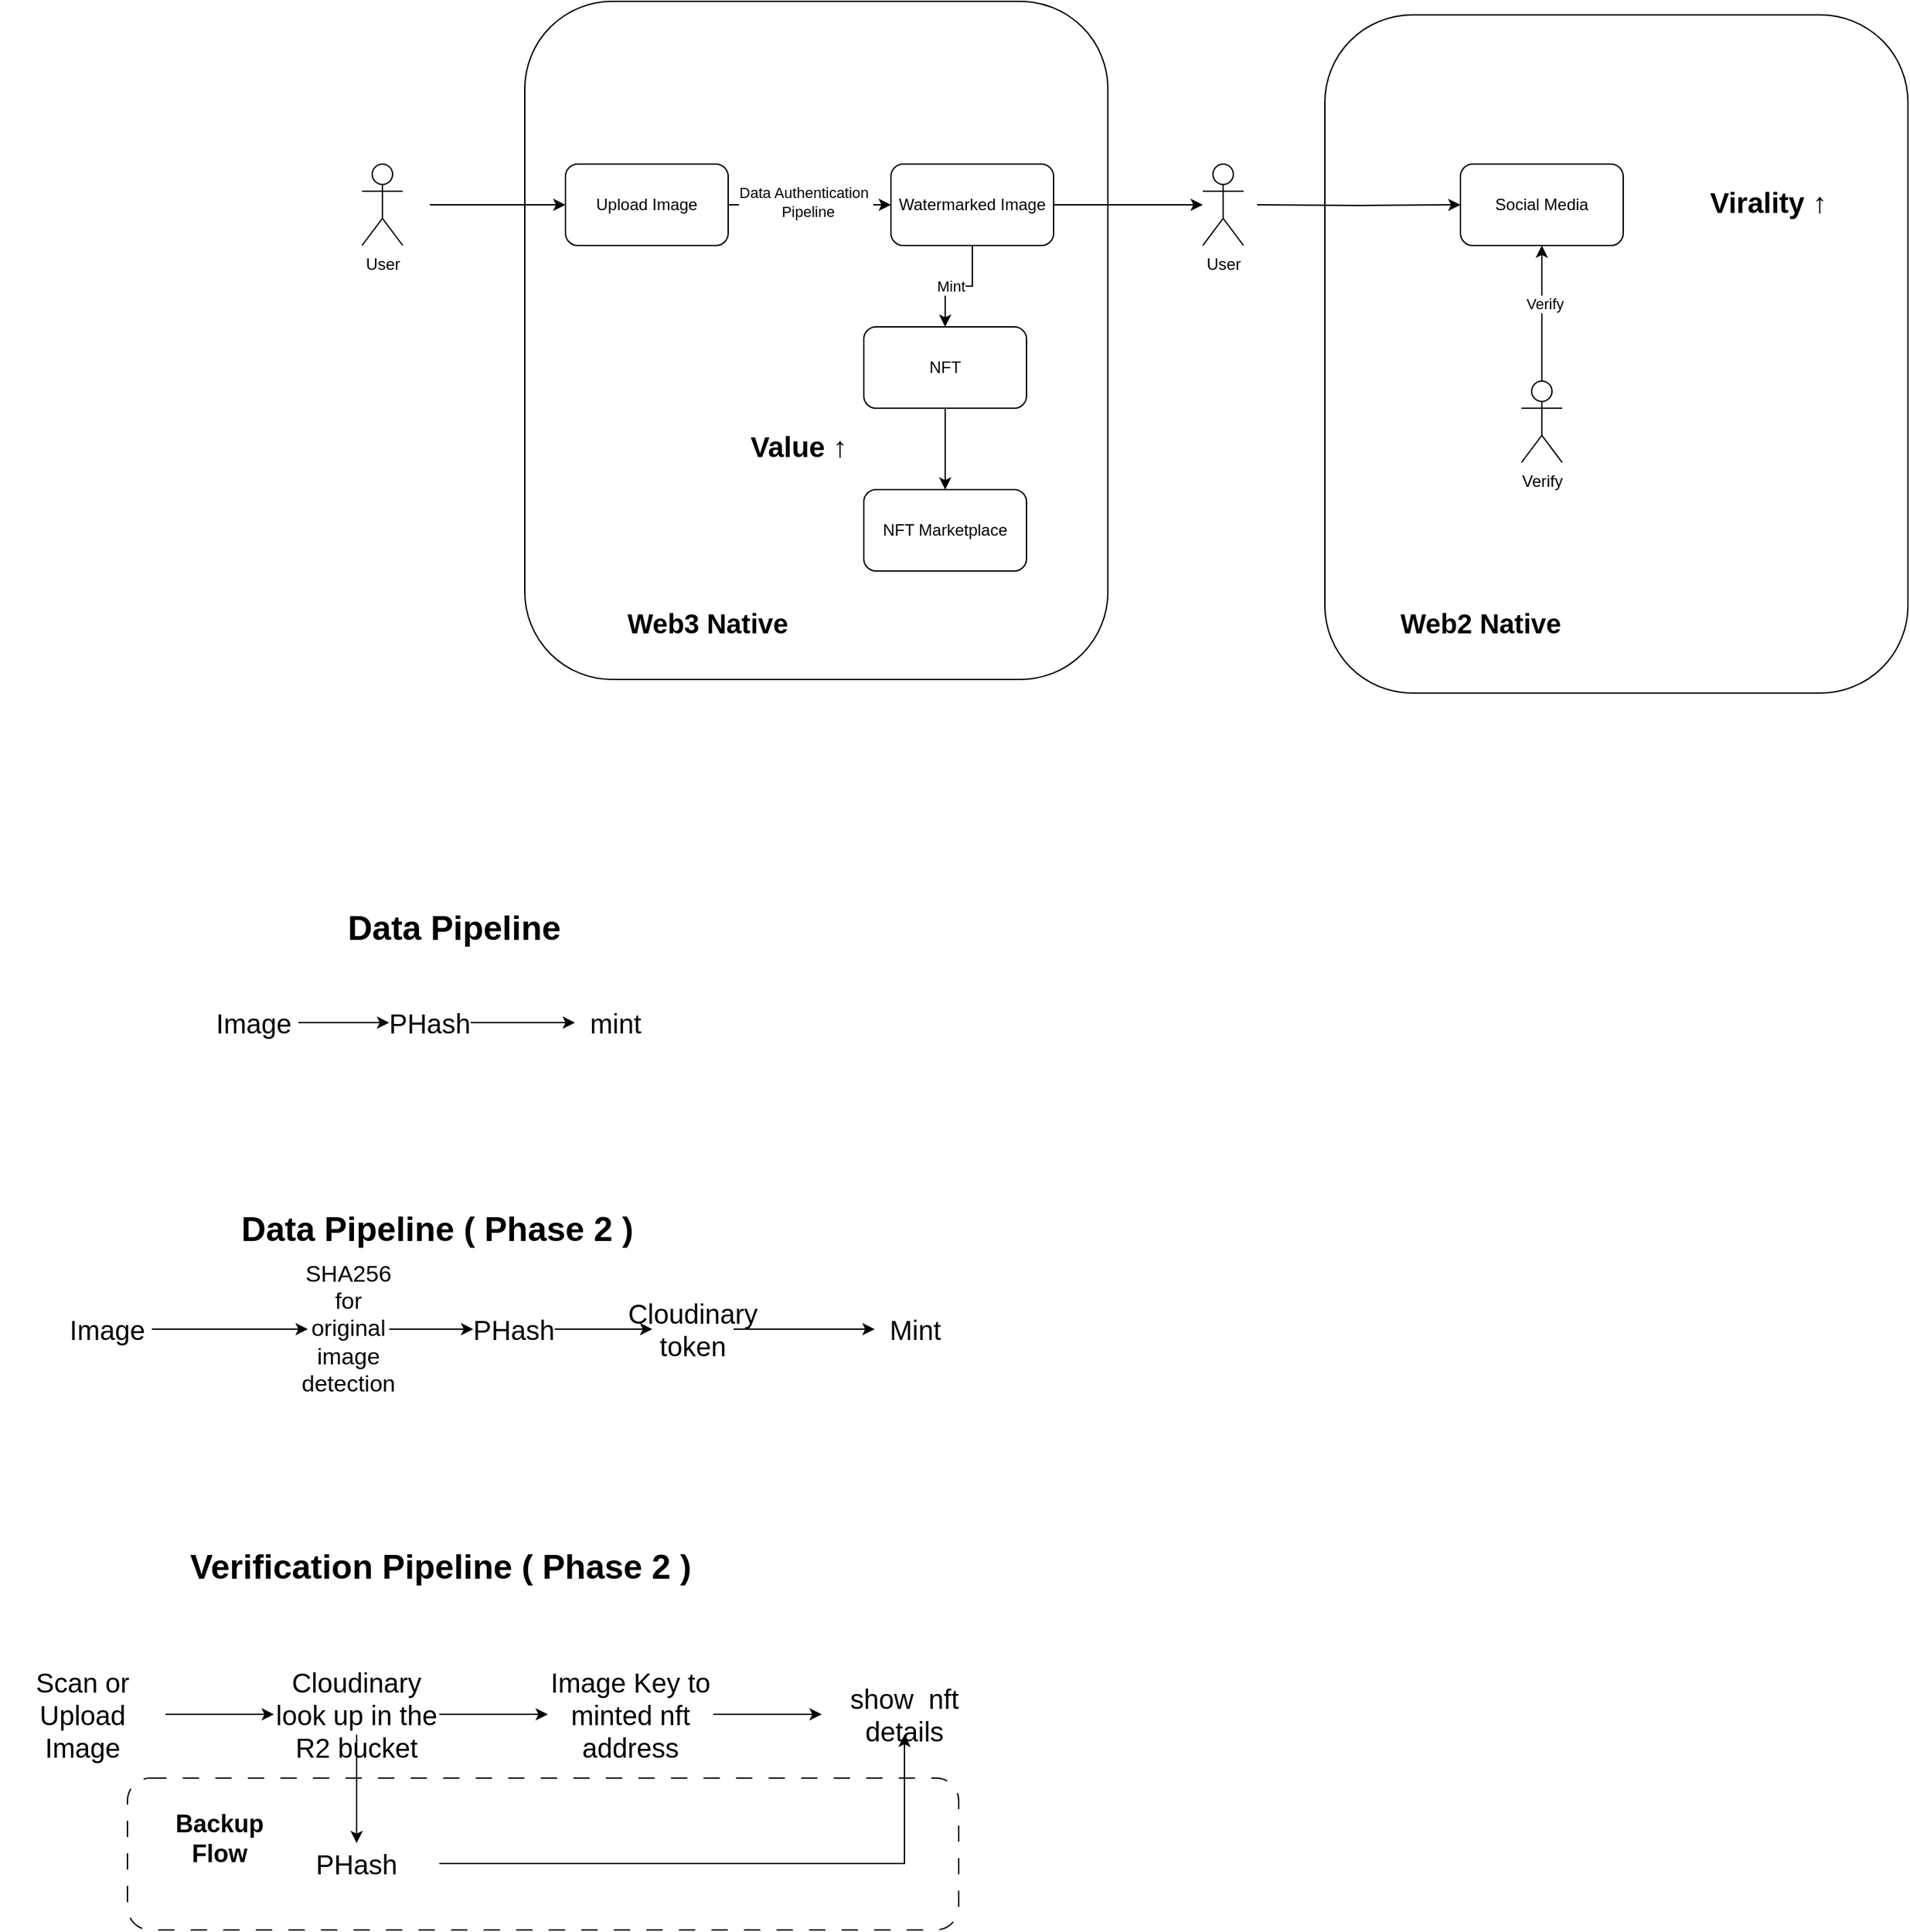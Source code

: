 <mxfile version="26.2.13" pages="4">
  <diagram name="Architecture" id="SdlY6U1H4udfot6sdlyQ">
    <mxGraphModel dx="1600" dy="711" grid="0" gridSize="10" guides="1" tooltips="1" connect="1" arrows="1" fold="1" page="0" pageScale="1" pageWidth="850" pageHeight="1100" math="0" shadow="0">
      <root>
        <mxCell id="0" />
        <mxCell id="1" parent="0" />
        <mxCell id="FPxf1p39scYx3y1_WAn7-32" value="" style="rounded=1;whiteSpace=wrap;html=1;dashed=1;dashPattern=12 12;" vertex="1" parent="1">
          <mxGeometry x="-113" y="1400" width="613" height="112" as="geometry" />
        </mxCell>
        <mxCell id="Ugt37-HIwqrgVjgy8sR8-19" value="" style="rounded=1;whiteSpace=wrap;html=1;" parent="1" vertex="1">
          <mxGeometry x="770" y="100" width="430" height="500" as="geometry" />
        </mxCell>
        <mxCell id="Ugt37-HIwqrgVjgy8sR8-18" value="" style="rounded=1;whiteSpace=wrap;html=1;" parent="1" vertex="1">
          <mxGeometry x="180" y="90" width="430" height="500" as="geometry" />
        </mxCell>
        <mxCell id="Ugt37-HIwqrgVjgy8sR8-10" style="edgeStyle=orthogonalEdgeStyle;rounded=0;orthogonalLoop=1;jettySize=auto;html=1;exitX=1;exitY=0.5;exitDx=0;exitDy=0;entryX=0;entryY=0.5;entryDx=0;entryDy=0;" parent="1" source="Ugt37-HIwqrgVjgy8sR8-1" target="Ugt37-HIwqrgVjgy8sR8-2" edge="1">
          <mxGeometry relative="1" as="geometry" />
        </mxCell>
        <mxCell id="Ugt37-HIwqrgVjgy8sR8-25" value="Data Authentication&amp;nbsp;&lt;div&gt;&amp;nbsp;Pipeline&lt;/div&gt;" style="edgeLabel;html=1;align=center;verticalAlign=middle;resizable=0;points=[];" parent="Ugt37-HIwqrgVjgy8sR8-10" vertex="1" connectable="0">
          <mxGeometry x="-0.235" y="2" relative="1" as="geometry">
            <mxPoint x="11" as="offset" />
          </mxGeometry>
        </mxCell>
        <mxCell id="Ugt37-HIwqrgVjgy8sR8-1" value="Upload Image" style="rounded=1;whiteSpace=wrap;html=1;" parent="1" vertex="1">
          <mxGeometry x="210" y="210" width="120" height="60" as="geometry" />
        </mxCell>
        <mxCell id="Ugt37-HIwqrgVjgy8sR8-11" style="edgeStyle=orthogonalEdgeStyle;rounded=0;orthogonalLoop=1;jettySize=auto;html=1;exitX=0.5;exitY=1;exitDx=0;exitDy=0;entryX=0.5;entryY=0;entryDx=0;entryDy=0;" parent="1" source="Ugt37-HIwqrgVjgy8sR8-2" target="Ugt37-HIwqrgVjgy8sR8-3" edge="1">
          <mxGeometry relative="1" as="geometry" />
        </mxCell>
        <mxCell id="BpX1r6ZqAH9jT2j5T_lQ-10" value="Mint" style="edgeLabel;html=1;align=center;verticalAlign=middle;resizable=0;points=[];" parent="Ugt37-HIwqrgVjgy8sR8-11" vertex="1" connectable="0">
          <mxGeometry x="0.167" relative="1" as="geometry">
            <mxPoint as="offset" />
          </mxGeometry>
        </mxCell>
        <mxCell id="Ugt37-HIwqrgVjgy8sR8-14" style="edgeStyle=orthogonalEdgeStyle;rounded=0;orthogonalLoop=1;jettySize=auto;html=1;exitX=1;exitY=0.5;exitDx=0;exitDy=0;" parent="1" source="Ugt37-HIwqrgVjgy8sR8-2" target="Ugt37-HIwqrgVjgy8sR8-5" edge="1">
          <mxGeometry relative="1" as="geometry" />
        </mxCell>
        <mxCell id="Ugt37-HIwqrgVjgy8sR8-2" value="Watermarked Image" style="rounded=1;whiteSpace=wrap;html=1;" parent="1" vertex="1">
          <mxGeometry x="450" y="210" width="120" height="60" as="geometry" />
        </mxCell>
        <mxCell id="Ugt37-HIwqrgVjgy8sR8-12" style="edgeStyle=orthogonalEdgeStyle;rounded=0;orthogonalLoop=1;jettySize=auto;html=1;exitX=0.5;exitY=1;exitDx=0;exitDy=0;entryX=0.5;entryY=0;entryDx=0;entryDy=0;" parent="1" source="Ugt37-HIwqrgVjgy8sR8-3" target="Ugt37-HIwqrgVjgy8sR8-4" edge="1">
          <mxGeometry relative="1" as="geometry" />
        </mxCell>
        <mxCell id="Ugt37-HIwqrgVjgy8sR8-3" value="NFT" style="rounded=1;whiteSpace=wrap;html=1;" parent="1" vertex="1">
          <mxGeometry x="430" y="330" width="120" height="60" as="geometry" />
        </mxCell>
        <mxCell id="Ugt37-HIwqrgVjgy8sR8-4" value="NFT Marketplace" style="rounded=1;whiteSpace=wrap;html=1;" parent="1" vertex="1">
          <mxGeometry x="430" y="450" width="120" height="60" as="geometry" />
        </mxCell>
        <mxCell id="Ugt37-HIwqrgVjgy8sR8-15" style="edgeStyle=orthogonalEdgeStyle;rounded=0;orthogonalLoop=1;jettySize=auto;html=1;entryX=0;entryY=0.5;entryDx=0;entryDy=0;" parent="1" target="Ugt37-HIwqrgVjgy8sR8-6" edge="1">
          <mxGeometry relative="1" as="geometry">
            <mxPoint x="720" y="240" as="sourcePoint" />
          </mxGeometry>
        </mxCell>
        <mxCell id="Ugt37-HIwqrgVjgy8sR8-5" value="User" style="shape=umlActor;verticalLabelPosition=bottom;verticalAlign=top;html=1;outlineConnect=0;" parent="1" vertex="1">
          <mxGeometry x="680" y="210" width="30" height="60" as="geometry" />
        </mxCell>
        <mxCell id="Ugt37-HIwqrgVjgy8sR8-6" value="Social Media" style="rounded=1;whiteSpace=wrap;html=1;" parent="1" vertex="1">
          <mxGeometry x="870" y="210" width="120" height="60" as="geometry" />
        </mxCell>
        <mxCell id="Ugt37-HIwqrgVjgy8sR8-20" style="edgeStyle=orthogonalEdgeStyle;rounded=0;orthogonalLoop=1;jettySize=auto;html=1;exitX=0.5;exitY=0;exitDx=0;exitDy=0;exitPerimeter=0;entryX=0.5;entryY=1;entryDx=0;entryDy=0;" parent="1" source="Ugt37-HIwqrgVjgy8sR8-8" target="Ugt37-HIwqrgVjgy8sR8-6" edge="1">
          <mxGeometry relative="1" as="geometry" />
        </mxCell>
        <mxCell id="Ugt37-HIwqrgVjgy8sR8-26" value="Verify" style="edgeLabel;html=1;align=center;verticalAlign=middle;resizable=0;points=[];" parent="Ugt37-HIwqrgVjgy8sR8-20" vertex="1" connectable="0">
          <mxGeometry x="0.146" y="-2" relative="1" as="geometry">
            <mxPoint as="offset" />
          </mxGeometry>
        </mxCell>
        <mxCell id="Ugt37-HIwqrgVjgy8sR8-8" value="Verify" style="shape=umlActor;verticalLabelPosition=bottom;verticalAlign=top;html=1;outlineConnect=0;" parent="1" vertex="1">
          <mxGeometry x="915" y="370" width="30" height="60" as="geometry" />
        </mxCell>
        <mxCell id="Ugt37-HIwqrgVjgy8sR8-9" value="" style="endArrow=classic;html=1;rounded=0;" parent="1" target="Ugt37-HIwqrgVjgy8sR8-1" edge="1">
          <mxGeometry width="50" height="50" relative="1" as="geometry">
            <mxPoint x="110" y="240" as="sourcePoint" />
            <mxPoint x="530" y="290" as="targetPoint" />
          </mxGeometry>
        </mxCell>
        <mxCell id="Ugt37-HIwqrgVjgy8sR8-13" value="User" style="shape=umlActor;verticalLabelPosition=bottom;verticalAlign=top;html=1;outlineConnect=0;" parent="1" vertex="1">
          <mxGeometry x="60" y="210" width="30" height="60" as="geometry" />
        </mxCell>
        <mxCell id="Ugt37-HIwqrgVjgy8sR8-21" value="Web3 Native" style="text;html=1;align=center;verticalAlign=middle;whiteSpace=wrap;rounded=0;fontStyle=1;fontSize=20;" parent="1" vertex="1">
          <mxGeometry x="240" y="530" width="150" height="35" as="geometry" />
        </mxCell>
        <mxCell id="Ugt37-HIwqrgVjgy8sR8-22" value="Web2 Native" style="text;html=1;align=center;verticalAlign=middle;whiteSpace=wrap;rounded=0;fontStyle=1;fontSize=20;" parent="1" vertex="1">
          <mxGeometry x="810" y="530" width="150" height="35" as="geometry" />
        </mxCell>
        <mxCell id="Ugt37-HIwqrgVjgy8sR8-23" value="&lt;b&gt;Virality&amp;nbsp;&lt;/b&gt;↑&amp;nbsp;" style="text;html=1;align=center;verticalAlign=middle;whiteSpace=wrap;rounded=0;fontSize=21;" parent="1" vertex="1">
          <mxGeometry x="1010" y="220" width="180" height="35" as="geometry" />
        </mxCell>
        <mxCell id="Ugt37-HIwqrgVjgy8sR8-24" value="&lt;b&gt;Value&amp;nbsp;&lt;/b&gt;↑&amp;nbsp;" style="text;html=1;align=center;verticalAlign=middle;whiteSpace=wrap;rounded=0;fontSize=21;" parent="1" vertex="1">
          <mxGeometry x="330" y="400" width="110" height="35" as="geometry" />
        </mxCell>
        <mxCell id="BpX1r6ZqAH9jT2j5T_lQ-4" value="Data Pipeline" style="text;html=1;align=center;verticalAlign=middle;whiteSpace=wrap;rounded=0;fontStyle=1;fontSize=25;" parent="1" vertex="1">
          <mxGeometry x="3" y="757" width="250" height="30" as="geometry" />
        </mxCell>
        <mxCell id="BpX1r6ZqAH9jT2j5T_lQ-8" style="edgeStyle=orthogonalEdgeStyle;rounded=0;orthogonalLoop=1;jettySize=auto;html=1;exitX=1;exitY=0.5;exitDx=0;exitDy=0;entryX=0;entryY=0.5;entryDx=0;entryDy=0;" parent="1" source="BpX1r6ZqAH9jT2j5T_lQ-5" target="BpX1r6ZqAH9jT2j5T_lQ-6" edge="1">
          <mxGeometry relative="1" as="geometry" />
        </mxCell>
        <mxCell id="BpX1r6ZqAH9jT2j5T_lQ-5" value="&lt;font style=&quot;font-size: 20px;&quot;&gt;Image&amp;nbsp;&lt;/font&gt;" style="text;html=1;align=center;verticalAlign=middle;whiteSpace=wrap;rounded=0;" parent="1" vertex="1">
          <mxGeometry x="-47" y="828" width="60" height="30" as="geometry" />
        </mxCell>
        <mxCell id="BpX1r6ZqAH9jT2j5T_lQ-9" style="edgeStyle=orthogonalEdgeStyle;rounded=0;orthogonalLoop=1;jettySize=auto;html=1;exitX=1;exitY=0.5;exitDx=0;exitDy=0;entryX=0;entryY=0.5;entryDx=0;entryDy=0;" parent="1" source="BpX1r6ZqAH9jT2j5T_lQ-6" target="BpX1r6ZqAH9jT2j5T_lQ-7" edge="1">
          <mxGeometry relative="1" as="geometry" />
        </mxCell>
        <mxCell id="BpX1r6ZqAH9jT2j5T_lQ-6" value="&lt;font style=&quot;font-size: 20px;&quot;&gt;PHash&lt;/font&gt;" style="text;html=1;align=center;verticalAlign=middle;whiteSpace=wrap;rounded=0;" parent="1" vertex="1">
          <mxGeometry x="80" y="828" width="60" height="30" as="geometry" />
        </mxCell>
        <mxCell id="BpX1r6ZqAH9jT2j5T_lQ-7" value="&lt;font style=&quot;font-size: 20px;&quot;&gt;mint&lt;/font&gt;" style="text;html=1;align=center;verticalAlign=middle;whiteSpace=wrap;rounded=0;" parent="1" vertex="1">
          <mxGeometry x="217" y="828" width="60" height="30" as="geometry" />
        </mxCell>
        <mxCell id="FPxf1p39scYx3y1_WAn7-2" value="Data Pipeline ( Phase 2 )&amp;nbsp;" style="text;html=1;align=center;verticalAlign=middle;whiteSpace=wrap;rounded=0;fontStyle=1;fontSize=25;" vertex="1" parent="1">
          <mxGeometry x="-55" y="979" width="348" height="30" as="geometry" />
        </mxCell>
        <mxCell id="FPxf1p39scYx3y1_WAn7-11" value="" style="edgeStyle=orthogonalEdgeStyle;rounded=0;orthogonalLoop=1;jettySize=auto;html=1;" edge="1" parent="1" source="FPxf1p39scYx3y1_WAn7-4" target="FPxf1p39scYx3y1_WAn7-10">
          <mxGeometry relative="1" as="geometry" />
        </mxCell>
        <mxCell id="FPxf1p39scYx3y1_WAn7-4" value="&lt;font style=&quot;font-size: 20px;&quot;&gt;Image&amp;nbsp;&lt;/font&gt;" style="text;html=1;align=center;verticalAlign=middle;whiteSpace=wrap;rounded=0;" vertex="1" parent="1">
          <mxGeometry x="-155" y="1054" width="60" height="30" as="geometry" />
        </mxCell>
        <mxCell id="FPxf1p39scYx3y1_WAn7-13" value="" style="edgeStyle=orthogonalEdgeStyle;rounded=0;orthogonalLoop=1;jettySize=auto;html=1;" edge="1" parent="1" source="FPxf1p39scYx3y1_WAn7-26" target="FPxf1p39scYx3y1_WAn7-12">
          <mxGeometry relative="1" as="geometry" />
        </mxCell>
        <mxCell id="FPxf1p39scYx3y1_WAn7-10" value="&lt;font style=&quot;font-size: 17px;&quot;&gt;SHA256&lt;/font&gt;&lt;div&gt;&lt;font style=&quot;font-size: 17px;&quot;&gt;for original image detection&lt;/font&gt;&lt;/div&gt;" style="text;html=1;align=center;verticalAlign=middle;whiteSpace=wrap;rounded=0;" vertex="1" parent="1">
          <mxGeometry x="20" y="1054" width="60" height="30" as="geometry" />
        </mxCell>
        <mxCell id="FPxf1p39scYx3y1_WAn7-15" value="" style="edgeStyle=orthogonalEdgeStyle;rounded=0;orthogonalLoop=1;jettySize=auto;html=1;" edge="1" parent="1" source="FPxf1p39scYx3y1_WAn7-12" target="FPxf1p39scYx3y1_WAn7-14">
          <mxGeometry relative="1" as="geometry" />
        </mxCell>
        <mxCell id="FPxf1p39scYx3y1_WAn7-12" value="&lt;span style=&quot;font-size: 20px;&quot;&gt;Cloudinary token&lt;/span&gt;" style="text;html=1;align=center;verticalAlign=middle;whiteSpace=wrap;rounded=0;" vertex="1" parent="1">
          <mxGeometry x="274" y="1054" width="60" height="30" as="geometry" />
        </mxCell>
        <mxCell id="FPxf1p39scYx3y1_WAn7-14" value="&lt;span style=&quot;font-size: 20px;&quot;&gt;Mint&lt;/span&gt;" style="text;html=1;align=center;verticalAlign=middle;whiteSpace=wrap;rounded=0;" vertex="1" parent="1">
          <mxGeometry x="438" y="1054" width="60" height="30" as="geometry" />
        </mxCell>
        <mxCell id="FPxf1p39scYx3y1_WAn7-16" value="Verification Pipeline ( Phase 2 )" style="text;html=1;align=center;verticalAlign=middle;whiteSpace=wrap;rounded=0;fontStyle=1;fontSize=25;" vertex="1" parent="1">
          <mxGeometry x="-85" y="1228" width="406" height="30" as="geometry" />
        </mxCell>
        <mxCell id="FPxf1p39scYx3y1_WAn7-19" value="" style="edgeStyle=orthogonalEdgeStyle;rounded=0;orthogonalLoop=1;jettySize=auto;html=1;" edge="1" parent="1" source="FPxf1p39scYx3y1_WAn7-17" target="FPxf1p39scYx3y1_WAn7-18">
          <mxGeometry relative="1" as="geometry" />
        </mxCell>
        <mxCell id="FPxf1p39scYx3y1_WAn7-17" value="&lt;font style=&quot;font-size: 20px;&quot;&gt;Scan or Upload Image&lt;/font&gt;" style="text;html=1;align=center;verticalAlign=middle;whiteSpace=wrap;rounded=0;" vertex="1" parent="1">
          <mxGeometry x="-207" y="1338" width="122" height="30" as="geometry" />
        </mxCell>
        <mxCell id="FPxf1p39scYx3y1_WAn7-21" value="" style="edgeStyle=orthogonalEdgeStyle;rounded=0;orthogonalLoop=1;jettySize=auto;html=1;" edge="1" parent="1" source="FPxf1p39scYx3y1_WAn7-18" target="FPxf1p39scYx3y1_WAn7-20">
          <mxGeometry relative="1" as="geometry" />
        </mxCell>
        <mxCell id="FPxf1p39scYx3y1_WAn7-29" value="" style="edgeStyle=orthogonalEdgeStyle;rounded=0;orthogonalLoop=1;jettySize=auto;html=1;" edge="1" parent="1" source="FPxf1p39scYx3y1_WAn7-18" target="FPxf1p39scYx3y1_WAn7-28">
          <mxGeometry relative="1" as="geometry" />
        </mxCell>
        <mxCell id="FPxf1p39scYx3y1_WAn7-18" value="&lt;font style=&quot;font-size: 20px;&quot;&gt;Cloudinary look up in the R2 bucket&lt;/font&gt;" style="text;html=1;align=center;verticalAlign=middle;whiteSpace=wrap;rounded=0;" vertex="1" parent="1">
          <mxGeometry x="-5" y="1338" width="122" height="30" as="geometry" />
        </mxCell>
        <mxCell id="FPxf1p39scYx3y1_WAn7-25" value="" style="edgeStyle=orthogonalEdgeStyle;rounded=0;orthogonalLoop=1;jettySize=auto;html=1;" edge="1" parent="1" source="FPxf1p39scYx3y1_WAn7-20" target="FPxf1p39scYx3y1_WAn7-24">
          <mxGeometry relative="1" as="geometry" />
        </mxCell>
        <mxCell id="FPxf1p39scYx3y1_WAn7-20" value="&lt;font style=&quot;font-size: 20px;&quot;&gt;Image Key to minted nft address&lt;/font&gt;" style="text;html=1;align=center;verticalAlign=middle;whiteSpace=wrap;rounded=0;" vertex="1" parent="1">
          <mxGeometry x="197" y="1338" width="122" height="30" as="geometry" />
        </mxCell>
        <mxCell id="FPxf1p39scYx3y1_WAn7-24" value="&lt;font style=&quot;font-size: 20px;&quot;&gt;show &amp;nbsp;nft details&lt;/font&gt;" style="text;html=1;align=center;verticalAlign=middle;whiteSpace=wrap;rounded=0;" vertex="1" parent="1">
          <mxGeometry x="399" y="1338" width="122" height="30" as="geometry" />
        </mxCell>
        <mxCell id="FPxf1p39scYx3y1_WAn7-27" value="" style="edgeStyle=orthogonalEdgeStyle;rounded=0;orthogonalLoop=1;jettySize=auto;html=1;" edge="1" parent="1" source="FPxf1p39scYx3y1_WAn7-10" target="FPxf1p39scYx3y1_WAn7-26">
          <mxGeometry relative="1" as="geometry">
            <mxPoint x="80" y="1069" as="sourcePoint" />
            <mxPoint x="221" y="1069" as="targetPoint" />
          </mxGeometry>
        </mxCell>
        <mxCell id="FPxf1p39scYx3y1_WAn7-26" value="&lt;span style=&quot;font-size: 20px;&quot;&gt;PHash&lt;/span&gt;" style="text;html=1;align=center;verticalAlign=middle;whiteSpace=wrap;rounded=0;" vertex="1" parent="1">
          <mxGeometry x="142" y="1054" width="60" height="30" as="geometry" />
        </mxCell>
        <mxCell id="FPxf1p39scYx3y1_WAn7-30" style="edgeStyle=orthogonalEdgeStyle;rounded=0;orthogonalLoop=1;jettySize=auto;html=1;entryX=0.5;entryY=1;entryDx=0;entryDy=0;" edge="1" parent="1" source="FPxf1p39scYx3y1_WAn7-28" target="FPxf1p39scYx3y1_WAn7-24">
          <mxGeometry relative="1" as="geometry" />
        </mxCell>
        <mxCell id="FPxf1p39scYx3y1_WAn7-28" value="&lt;font style=&quot;font-size: 20px;&quot;&gt;PHash&lt;/font&gt;" style="text;html=1;align=center;verticalAlign=middle;whiteSpace=wrap;rounded=0;" vertex="1" parent="1">
          <mxGeometry x="-5" y="1448" width="122" height="30" as="geometry" />
        </mxCell>
        <mxCell id="FPxf1p39scYx3y1_WAn7-31" value="Backup Flow" style="text;html=1;align=center;verticalAlign=middle;whiteSpace=wrap;rounded=0;fontStyle=1;fontSize=18;" vertex="1" parent="1">
          <mxGeometry x="-75" y="1430" width="60" height="30" as="geometry" />
        </mxCell>
      </root>
    </mxGraphModel>
  </diagram>
  <diagram id="y2AX_-SC_xydC1BlpLDu" name="Frontend">
    <mxGraphModel dx="2440" dy="1208" grid="0" gridSize="10" guides="1" tooltips="1" connect="1" arrows="1" fold="1" page="0" pageScale="1" pageWidth="850" pageHeight="1100" math="0" shadow="0">
      <root>
        <mxCell id="0" />
        <mxCell id="1" parent="0" />
        <mxCell id="UKQEmddHt3AZ9TwA1wAA-17" value="" style="rounded=1;whiteSpace=wrap;html=1;" vertex="1" parent="1">
          <mxGeometry x="-28" y="1438" width="1490" height="398" as="geometry" />
        </mxCell>
        <mxCell id="cwnbkCxePR4Ohjtt_Xep-1" value="" style="rounded=1;whiteSpace=wrap;html=1;" parent="1" vertex="1">
          <mxGeometry x="250" y="130" width="470" height="380" as="geometry" />
        </mxCell>
        <mxCell id="cwnbkCxePR4Ohjtt_Xep-2" value="NFT Marketplace" style="rounded=0;whiteSpace=wrap;html=1;" parent="1" vertex="1">
          <mxGeometry x="330" y="250" width="120" height="140" as="geometry" />
        </mxCell>
        <mxCell id="cwnbkCxePR4Ohjtt_Xep-3" value="Verifier App" style="rounded=0;whiteSpace=wrap;html=1;" parent="1" vertex="1">
          <mxGeometry x="540" y="250" width="120" height="140" as="geometry" />
        </mxCell>
        <mxCell id="cwnbkCxePR4Ohjtt_Xep-4" value="Frontend Requirements" style="text;html=1;align=center;verticalAlign=middle;whiteSpace=wrap;rounded=0;fontStyle=1;fontSize=16;" parent="1" vertex="1">
          <mxGeometry x="300" y="180" width="210" height="30" as="geometry" />
        </mxCell>
        <mxCell id="UONl_0vnLgeqRxhJSI32-1" value="" style="rounded=0;whiteSpace=wrap;html=1;" parent="1" vertex="1">
          <mxGeometry x="152.5" y="727" width="505" height="408" as="geometry" />
        </mxCell>
        <mxCell id="UONl_0vnLgeqRxhJSI32-7" value="" style="rounded=1;whiteSpace=wrap;html=1;" parent="1" vertex="1">
          <mxGeometry x="189" y="805" width="169" height="190" as="geometry" />
        </mxCell>
        <mxCell id="UONl_0vnLgeqRxhJSI32-2" value="Pic" style="rounded=1;whiteSpace=wrap;html=1;" parent="1" vertex="1">
          <mxGeometry x="206" y="846" width="120" height="60" as="geometry" />
        </mxCell>
        <mxCell id="UONl_0vnLgeqRxhJSI32-3" value="Connect Wallet" style="rounded=1;whiteSpace=wrap;html=1;" parent="1" vertex="1">
          <mxGeometry x="485" y="750" width="120" height="35" as="geometry" />
        </mxCell>
        <mxCell id="UONl_0vnLgeqRxhJSI32-4" value="Bid&amp;nbsp;" style="rounded=1;whiteSpace=wrap;html=1;" parent="1" vertex="1">
          <mxGeometry x="208" y="918.5" width="34" height="35" as="geometry" />
        </mxCell>
        <mxCell id="UONl_0vnLgeqRxhJSI32-5" value="+" style="rounded=1;whiteSpace=wrap;html=1;" parent="1" vertex="1">
          <mxGeometry x="254" y="918.5" width="34" height="35" as="geometry" />
        </mxCell>
        <mxCell id="UONl_0vnLgeqRxhJSI32-6" value="-" style="rounded=1;whiteSpace=wrap;html=1;" parent="1" vertex="1">
          <mxGeometry x="300" y="918.5" width="34" height="35" as="geometry" />
        </mxCell>
        <mxCell id="UONl_0vnLgeqRxhJSI32-8" value="" style="rounded=1;whiteSpace=wrap;html=1;" parent="1" vertex="1">
          <mxGeometry x="418" y="807" width="169" height="190" as="geometry" />
        </mxCell>
        <mxCell id="UONl_0vnLgeqRxhJSI32-9" value="Pic" style="rounded=1;whiteSpace=wrap;html=1;" parent="1" vertex="1">
          <mxGeometry x="435" y="848" width="120" height="60" as="geometry" />
        </mxCell>
        <mxCell id="UONl_0vnLgeqRxhJSI32-10" value="Bid&amp;nbsp;" style="rounded=1;whiteSpace=wrap;html=1;" parent="1" vertex="1">
          <mxGeometry x="437" y="920.5" width="34" height="35" as="geometry" />
        </mxCell>
        <mxCell id="UONl_0vnLgeqRxhJSI32-11" value="+" style="rounded=1;whiteSpace=wrap;html=1;" parent="1" vertex="1">
          <mxGeometry x="483" y="920.5" width="34" height="35" as="geometry" />
        </mxCell>
        <mxCell id="UONl_0vnLgeqRxhJSI32-12" value="-" style="rounded=1;whiteSpace=wrap;html=1;" parent="1" vertex="1">
          <mxGeometry x="529" y="920.5" width="34" height="35" as="geometry" />
        </mxCell>
        <mxCell id="UONl_0vnLgeqRxhJSI32-13" value="NFT Marketplace" style="text;html=1;align=center;verticalAlign=middle;whiteSpace=wrap;rounded=0;fontStyle=1;fontSize=36;" parent="1" vertex="1">
          <mxGeometry x="75" y="674" width="297" height="30" as="geometry" />
        </mxCell>
        <mxCell id="UKQEmddHt3AZ9TwA1wAA-2" value="Verifier Logic" style="text;html=1;align=center;verticalAlign=middle;whiteSpace=wrap;rounded=0;fontStyle=1;fontSize=36;" vertex="1" parent="1">
          <mxGeometry x="-9" y="1338" width="297" height="30" as="geometry" />
        </mxCell>
        <mxCell id="UKQEmddHt3AZ9TwA1wAA-5" value="" style="edgeStyle=orthogonalEdgeStyle;rounded=0;orthogonalLoop=1;jettySize=auto;html=1;" edge="1" parent="1" source="UKQEmddHt3AZ9TwA1wAA-3" target="UKQEmddHt3AZ9TwA1wAA-4">
          <mxGeometry relative="1" as="geometry" />
        </mxCell>
        <mxCell id="UKQEmddHt3AZ9TwA1wAA-3" value="&lt;b&gt;&lt;font style=&quot;font-size: 21px;&quot;&gt;Scans Pic&lt;/font&gt;&lt;/b&gt;" style="text;html=1;align=center;verticalAlign=middle;whiteSpace=wrap;rounded=0;" vertex="1" parent="1">
          <mxGeometry x="-20" y="1524" width="180" height="30" as="geometry" />
        </mxCell>
        <mxCell id="UKQEmddHt3AZ9TwA1wAA-7" value="" style="edgeStyle=orthogonalEdgeStyle;rounded=0;orthogonalLoop=1;jettySize=auto;html=1;" edge="1" parent="1" source="UKQEmddHt3AZ9TwA1wAA-4" target="UKQEmddHt3AZ9TwA1wAA-6">
          <mxGeometry relative="1" as="geometry" />
        </mxCell>
        <mxCell id="UKQEmddHt3AZ9TwA1wAA-4" value="&lt;b&gt;&lt;font style=&quot;font-size: 21px;&quot;&gt;Calculaters PHash&lt;/font&gt;&lt;/b&gt;" style="text;html=1;align=center;verticalAlign=middle;whiteSpace=wrap;rounded=0;" vertex="1" parent="1">
          <mxGeometry x="240" y="1524" width="206" height="30" as="geometry" />
        </mxCell>
        <mxCell id="UKQEmddHt3AZ9TwA1wAA-11" value="" style="edgeStyle=orthogonalEdgeStyle;rounded=0;orthogonalLoop=1;jettySize=auto;html=1;" edge="1" parent="1" source="UKQEmddHt3AZ9TwA1wAA-6" target="UKQEmddHt3AZ9TwA1wAA-10">
          <mxGeometry relative="1" as="geometry" />
        </mxCell>
        <mxCell id="UKQEmddHt3AZ9TwA1wAA-6" value="&lt;b&gt;&lt;font style=&quot;font-size: 21px;&quot;&gt;Calculaters PHash&lt;/font&gt;&lt;/b&gt;" style="text;html=1;align=center;verticalAlign=middle;whiteSpace=wrap;rounded=0;" vertex="1" parent="1">
          <mxGeometry x="526" y="1524" width="206" height="30" as="geometry" />
        </mxCell>
        <mxCell id="UKQEmddHt3AZ9TwA1wAA-13" value="" style="edgeStyle=orthogonalEdgeStyle;rounded=0;orthogonalLoop=1;jettySize=auto;html=1;" edge="1" parent="1" source="UKQEmddHt3AZ9TwA1wAA-10" target="UKQEmddHt3AZ9TwA1wAA-12">
          <mxGeometry relative="1" as="geometry" />
        </mxCell>
        <mxCell id="UKQEmddHt3AZ9TwA1wAA-10" value="&lt;font style=&quot;font-size: 22px;&quot;&gt;&lt;b&gt;&lt;font&gt;Call the&amp;nbsp;&lt;/font&gt;&lt;/b&gt;&lt;span style=&quot;font-family: Menlo, Monaco, &amp;quot;Courier New&amp;quot;, monospace; text-align: start; white-space: pre; color: rgb(0, 0, 0); background-color: rgb(179, 179, 179);&quot;&gt;get_first_nft_by_phash &lt;/span&gt;&lt;/font&gt;&lt;b style=&quot;font-size: 22px;&quot;&gt;&amp;nbsp; from the contract&lt;/b&gt;" style="text;html=1;align=center;verticalAlign=middle;whiteSpace=wrap;rounded=0;" vertex="1" parent="1">
          <mxGeometry x="813" y="1524" width="508" height="30" as="geometry" />
        </mxCell>
        <mxCell id="UKQEmddHt3AZ9TwA1wAA-15" value="" style="edgeStyle=orthogonalEdgeStyle;rounded=0;orthogonalLoop=1;jettySize=auto;html=1;" edge="1" parent="1" source="UKQEmddHt3AZ9TwA1wAA-12" target="UKQEmddHt3AZ9TwA1wAA-14">
          <mxGeometry relative="1" as="geometry" />
        </mxCell>
        <mxCell id="UKQEmddHt3AZ9TwA1wAA-12" value="&lt;span style=&quot;font-size: 22px;&quot;&gt;&lt;b&gt;get back NFT&lt;/b&gt;&lt;/span&gt;" style="text;html=1;align=center;verticalAlign=middle;whiteSpace=wrap;rounded=0;" vertex="1" parent="1">
          <mxGeometry x="988" y="1634" width="158" height="30" as="geometry" />
        </mxCell>
        <mxCell id="UKQEmddHt3AZ9TwA1wAA-14" value="&lt;span style=&quot;font-size: 22px;&quot;&gt;&lt;b&gt;Show it back to the user&lt;/b&gt;&lt;/span&gt;" style="text;html=1;align=center;verticalAlign=middle;whiteSpace=wrap;rounded=0;" vertex="1" parent="1">
          <mxGeometry x="750" y="1634" width="158" height="30" as="geometry" />
        </mxCell>
      </root>
    </mxGraphModel>
  </diagram>
  <diagram id="uJhZd8uZVskjZq-rBaY8" name="Contracts">
    <mxGraphModel dx="1857" dy="1263" grid="0" gridSize="10" guides="1" tooltips="1" connect="1" arrows="1" fold="1" page="0" pageScale="1" pageWidth="850" pageHeight="1100" math="0" shadow="0">
      <root>
        <mxCell id="0" />
        <mxCell id="1" parent="0" />
        <mxCell id="k0MfFibqVgcLgkjUEGqe-1" value="&lt;b&gt;&lt;font style=&quot;font-size: 18px;&quot;&gt;MarketPlace Contracts&lt;/font&gt;&lt;/b&gt;" style="rounded=1;whiteSpace=wrap;html=1;" parent="1" vertex="1">
          <mxGeometry x="250" y="190" width="160" height="280" as="geometry" />
        </mxCell>
        <mxCell id="k0MfFibqVgcLgkjUEGqe-3" style="edgeStyle=orthogonalEdgeStyle;rounded=0;orthogonalLoop=1;jettySize=auto;html=1;exitX=0.5;exitY=1;exitDx=0;exitDy=0;" parent="1" source="k0MfFibqVgcLgkjUEGqe-2" target="k0MfFibqVgcLgkjUEGqe-1" edge="1">
          <mxGeometry relative="1" as="geometry" />
        </mxCell>
        <mxCell id="Rj4jER5wyPSFAX4JNP4G-11" style="edgeStyle=orthogonalEdgeStyle;rounded=0;orthogonalLoop=1;jettySize=auto;html=1;exitX=1;exitY=0.5;exitDx=0;exitDy=0;entryX=0.5;entryY=0;entryDx=0;entryDy=0;dashed=1;dashPattern=8 8;" edge="1" parent="1" source="k0MfFibqVgcLgkjUEGqe-2" target="k0MfFibqVgcLgkjUEGqe-1">
          <mxGeometry relative="1" as="geometry" />
        </mxCell>
        <mxCell id="k0MfFibqVgcLgkjUEGqe-2" value="&lt;b&gt;&lt;font style=&quot;font-size: 17px;&quot;&gt;NFT contract&lt;/font&gt;&lt;/b&gt;" style="rounded=1;whiteSpace=wrap;html=1;" parent="1" vertex="1">
          <mxGeometry x="30" y="-40" width="160" height="280" as="geometry" />
        </mxCell>
        <mxCell id="Rj4jER5wyPSFAX4JNP4G-1" value="Marketplace Flow" style="text;html=1;align=center;verticalAlign=middle;whiteSpace=wrap;rounded=0;fontStyle=1;fontSize=35;" vertex="1" parent="1">
          <mxGeometry x="-140" y="730" width="377" height="30" as="geometry" />
        </mxCell>
        <mxCell id="Rj4jER5wyPSFAX4JNP4G-6" value="" style="edgeStyle=orthogonalEdgeStyle;rounded=0;orthogonalLoop=1;jettySize=auto;html=1;" edge="1" parent="1" source="Rj4jER5wyPSFAX4JNP4G-2" target="Rj4jER5wyPSFAX4JNP4G-5">
          <mxGeometry relative="1" as="geometry" />
        </mxCell>
        <mxCell id="Rj4jER5wyPSFAX4JNP4G-2" value="&lt;font style=&quot;font-size: 22px;&quot;&gt;Mint NFT&lt;/font&gt;" style="text;html=1;align=center;verticalAlign=middle;whiteSpace=wrap;rounded=0;fontStyle=1" vertex="1" parent="1">
          <mxGeometry x="10" y="830" width="120" height="30" as="geometry" />
        </mxCell>
        <mxCell id="Rj4jER5wyPSFAX4JNP4G-10" value="" style="edgeStyle=orthogonalEdgeStyle;rounded=0;orthogonalLoop=1;jettySize=auto;html=1;" edge="1" parent="1" source="Rj4jER5wyPSFAX4JNP4G-5" target="Rj4jER5wyPSFAX4JNP4G-9">
          <mxGeometry relative="1" as="geometry" />
        </mxCell>
        <mxCell id="Rj4jER5wyPSFAX4JNP4G-5" value="&lt;font style=&quot;font-size: 22px;&quot;&gt;Soft List&lt;/font&gt;" style="text;html=1;align=center;verticalAlign=middle;whiteSpace=wrap;rounded=0;fontStyle=1" vertex="1" parent="1">
          <mxGeometry x="210" y="830" width="120" height="30" as="geometry" />
        </mxCell>
        <mxCell id="Rj4jER5wyPSFAX4JNP4G-9" value="&lt;font style=&quot;font-size: 22px;&quot;&gt;Convert to Hard List&amp;nbsp;&lt;/font&gt;&lt;div&gt;&lt;font style=&quot;font-size: 22px;&quot;&gt;if required&lt;/font&gt;&lt;/div&gt;" style="text;html=1;align=center;verticalAlign=middle;whiteSpace=wrap;rounded=0;fontStyle=1" vertex="1" parent="1">
          <mxGeometry x="410" y="830" width="120" height="30" as="geometry" />
        </mxCell>
        <mxCell id="Rj4jER5wyPSFAX4JNP4G-12" value="&lt;span&gt;Soft List&lt;/span&gt;" style="text;html=1;align=center;verticalAlign=middle;whiteSpace=wrap;rounded=0;fontSize=17;fontStyle=1" vertex="1" parent="1">
          <mxGeometry x="200" y="60" width="103" height="30" as="geometry" />
        </mxCell>
        <mxCell id="Rj4jER5wyPSFAX4JNP4G-13" value="Hard List" style="text;html=1;align=center;verticalAlign=middle;whiteSpace=wrap;rounded=0;fontSize=17;fontStyle=1" vertex="1" parent="1">
          <mxGeometry y="290" width="103" height="30" as="geometry" />
        </mxCell>
        <mxCell id="Rj4jER5wyPSFAX4JNP4G-15" style="edgeStyle=orthogonalEdgeStyle;rounded=0;orthogonalLoop=1;jettySize=auto;html=1;entryX=0.5;entryY=1;entryDx=0;entryDy=0;" edge="1" parent="1" target="Rj4jER5wyPSFAX4JNP4G-5">
          <mxGeometry relative="1" as="geometry">
            <mxPoint x="270" y="950" as="sourcePoint" />
          </mxGeometry>
        </mxCell>
        <mxCell id="Rj4jER5wyPSFAX4JNP4G-14" value="&lt;font style=&quot;font-size: 16px;&quot;&gt;Allow people to bid their price&lt;/font&gt;" style="text;html=1;align=center;verticalAlign=middle;whiteSpace=wrap;rounded=0;fontStyle=1" vertex="1" parent="1">
          <mxGeometry x="210" y="960" width="120" height="30" as="geometry" />
        </mxCell>
        <mxCell id="Rj4jER5wyPSFAX4JNP4G-18" style="edgeStyle=orthogonalEdgeStyle;rounded=0;orthogonalLoop=1;jettySize=auto;html=1;" edge="1" parent="1" source="Rj4jER5wyPSFAX4JNP4G-16">
          <mxGeometry relative="1" as="geometry">
            <mxPoint x="470" y="870" as="targetPoint" />
          </mxGeometry>
        </mxCell>
        <mxCell id="Rj4jER5wyPSFAX4JNP4G-16" value="&lt;font style=&quot;font-size: 16px;&quot;&gt;Allow people to bid their price&lt;/font&gt;" style="text;html=1;align=center;verticalAlign=middle;whiteSpace=wrap;rounded=0;fontStyle=1" vertex="1" parent="1">
          <mxGeometry x="410" y="960" width="120" height="30" as="geometry" />
        </mxCell>
      </root>
    </mxGraphModel>
  </diagram>
  <diagram id="VsetFV8s5-oLD046Cfav" name="Backend">
    <mxGraphModel dx="1457" dy="863" grid="0" gridSize="10" guides="1" tooltips="1" connect="1" arrows="1" fold="1" page="0" pageScale="1" pageWidth="850" pageHeight="1100" math="0" shadow="0">
      <root>
        <mxCell id="0" />
        <mxCell id="1" parent="0" />
        <mxCell id="90wLSoSivXzPRE3etq9X-12" value="" style="rounded=1;whiteSpace=wrap;html=1;" vertex="1" parent="1">
          <mxGeometry x="220" y="110" width="680" height="380" as="geometry" />
        </mxCell>
        <mxCell id="90wLSoSivXzPRE3etq9X-5" value="" style="edgeStyle=orthogonalEdgeStyle;rounded=0;orthogonalLoop=1;jettySize=auto;html=1;" edge="1" parent="1" source="90wLSoSivXzPRE3etq9X-2" target="90wLSoSivXzPRE3etq9X-4">
          <mxGeometry relative="1" as="geometry" />
        </mxCell>
        <mxCell id="90wLSoSivXzPRE3etq9X-2" value="Calculates&amp;nbsp;&lt;div&gt;PHash&lt;/div&gt;" style="rounded=1;whiteSpace=wrap;html=1;" vertex="1" parent="1">
          <mxGeometry x="260" y="280" width="120" height="60" as="geometry" />
        </mxCell>
        <mxCell id="90wLSoSivXzPRE3etq9X-10" value="" style="edgeStyle=orthogonalEdgeStyle;rounded=0;orthogonalLoop=1;jettySize=auto;html=1;" edge="1" parent="1" source="90wLSoSivXzPRE3etq9X-4" target="90wLSoSivXzPRE3etq9X-9">
          <mxGeometry relative="1" as="geometry" />
        </mxCell>
        <mxCell id="90wLSoSivXzPRE3etq9X-11" value="Call the&amp;nbsp;&lt;div&gt;Marketplace contract&lt;/div&gt;" style="edgeLabel;html=1;align=center;verticalAlign=middle;resizable=0;points=[];" vertex="1" connectable="0" parent="90wLSoSivXzPRE3etq9X-10">
          <mxGeometry x="-0.075" y="1" relative="1" as="geometry">
            <mxPoint as="offset" />
          </mxGeometry>
        </mxCell>
        <mxCell id="90wLSoSivXzPRE3etq9X-16" style="edgeStyle=orthogonalEdgeStyle;rounded=0;orthogonalLoop=1;jettySize=auto;html=1;exitX=0.5;exitY=1;exitDx=0;exitDy=0;entryX=0.5;entryY=0;entryDx=0;entryDy=0;dashed=1;dashPattern=8 8;" edge="1" parent="1" source="90wLSoSivXzPRE3etq9X-4" target="90wLSoSivXzPRE3etq9X-14">
          <mxGeometry relative="1" as="geometry" />
        </mxCell>
        <mxCell id="90wLSoSivXzPRE3etq9X-4" value="Mints an NFT with this PHash as verifier" style="rounded=1;whiteSpace=wrap;html=1;" vertex="1" parent="1">
          <mxGeometry x="450" y="280" width="120" height="60" as="geometry" />
        </mxCell>
        <mxCell id="90wLSoSivXzPRE3etq9X-7" style="edgeStyle=orthogonalEdgeStyle;rounded=0;orthogonalLoop=1;jettySize=auto;html=1;exitX=1;exitY=0.333;exitDx=0;exitDy=0;exitPerimeter=0;entryX=0;entryY=0.5;entryDx=0;entryDy=0;" edge="1" parent="1" source="90wLSoSivXzPRE3etq9X-6" target="90wLSoSivXzPRE3etq9X-2">
          <mxGeometry relative="1" as="geometry">
            <Array as="points">
              <mxPoint x="120" y="310" />
            </Array>
          </mxGeometry>
        </mxCell>
        <mxCell id="90wLSoSivXzPRE3etq9X-8" value="Uploads&amp;nbsp;&lt;div&gt;Image&lt;/div&gt;" style="edgeLabel;html=1;align=center;verticalAlign=middle;resizable=0;points=[];" vertex="1" connectable="0" parent="90wLSoSivXzPRE3etq9X-7">
          <mxGeometry x="-0.04" relative="1" as="geometry">
            <mxPoint as="offset" />
          </mxGeometry>
        </mxCell>
        <mxCell id="90wLSoSivXzPRE3etq9X-6" value="Actor" style="shape=umlActor;verticalLabelPosition=bottom;verticalAlign=top;html=1;outlineConnect=0;" vertex="1" parent="1">
          <mxGeometry x="90" y="280" width="30" height="60" as="geometry" />
        </mxCell>
        <mxCell id="90wLSoSivXzPRE3etq9X-9" value="Lists on the Sigillum Marketplace" style="whiteSpace=wrap;html=1;rounded=1;" vertex="1" parent="1">
          <mxGeometry x="750" y="280" width="120" height="60" as="geometry" />
        </mxCell>
        <mxCell id="90wLSoSivXzPRE3etq9X-13" value="&lt;b&gt;&lt;font style=&quot;font-size: 30px;&quot;&gt;Server&amp;nbsp;&lt;/font&gt;&lt;/b&gt;" style="text;html=1;align=center;verticalAlign=middle;whiteSpace=wrap;rounded=0;" vertex="1" parent="1">
          <mxGeometry x="280" y="140" width="60" height="33" as="geometry" />
        </mxCell>
        <mxCell id="90wLSoSivXzPRE3etq9X-14" value="NFT Contract" style="swimlane;whiteSpace=wrap;html=1;" vertex="1" parent="1">
          <mxGeometry x="450" y="620" width="200" height="200" as="geometry" />
        </mxCell>
        <mxCell id="90wLSoSivXzPRE3etq9X-17" value="Marketplace Contracts" style="swimlane;whiteSpace=wrap;html=1;" vertex="1" parent="1">
          <mxGeometry x="810" y="620" width="200" height="200" as="geometry" />
        </mxCell>
        <mxCell id="90wLSoSivXzPRE3etq9X-18" style="edgeStyle=orthogonalEdgeStyle;rounded=0;orthogonalLoop=1;jettySize=auto;html=1;exitX=0.5;exitY=1;exitDx=0;exitDy=0;entryX=0.456;entryY=0.004;entryDx=0;entryDy=0;entryPerimeter=0;dashed=1;dashPattern=8 8;" edge="1" parent="1" source="90wLSoSivXzPRE3etq9X-9" target="90wLSoSivXzPRE3etq9X-17">
          <mxGeometry relative="1" as="geometry" />
        </mxCell>
        <mxCell id="QlR9zi3L8L-aNLPZxeEs-1" value="&lt;b&gt;&lt;font style=&quot;font-size: 15px;&quot;&gt;Soft List&amp;nbsp;&lt;/font&gt;&lt;/b&gt;" style="edgeLabel;html=1;align=center;verticalAlign=middle;resizable=0;points=[];" vertex="1" connectable="0" parent="90wLSoSivXzPRE3etq9X-18">
          <mxGeometry x="0.304" y="6" relative="1" as="geometry">
            <mxPoint x="-4" y="36" as="offset" />
          </mxGeometry>
        </mxCell>
      </root>
    </mxGraphModel>
  </diagram>
</mxfile>
